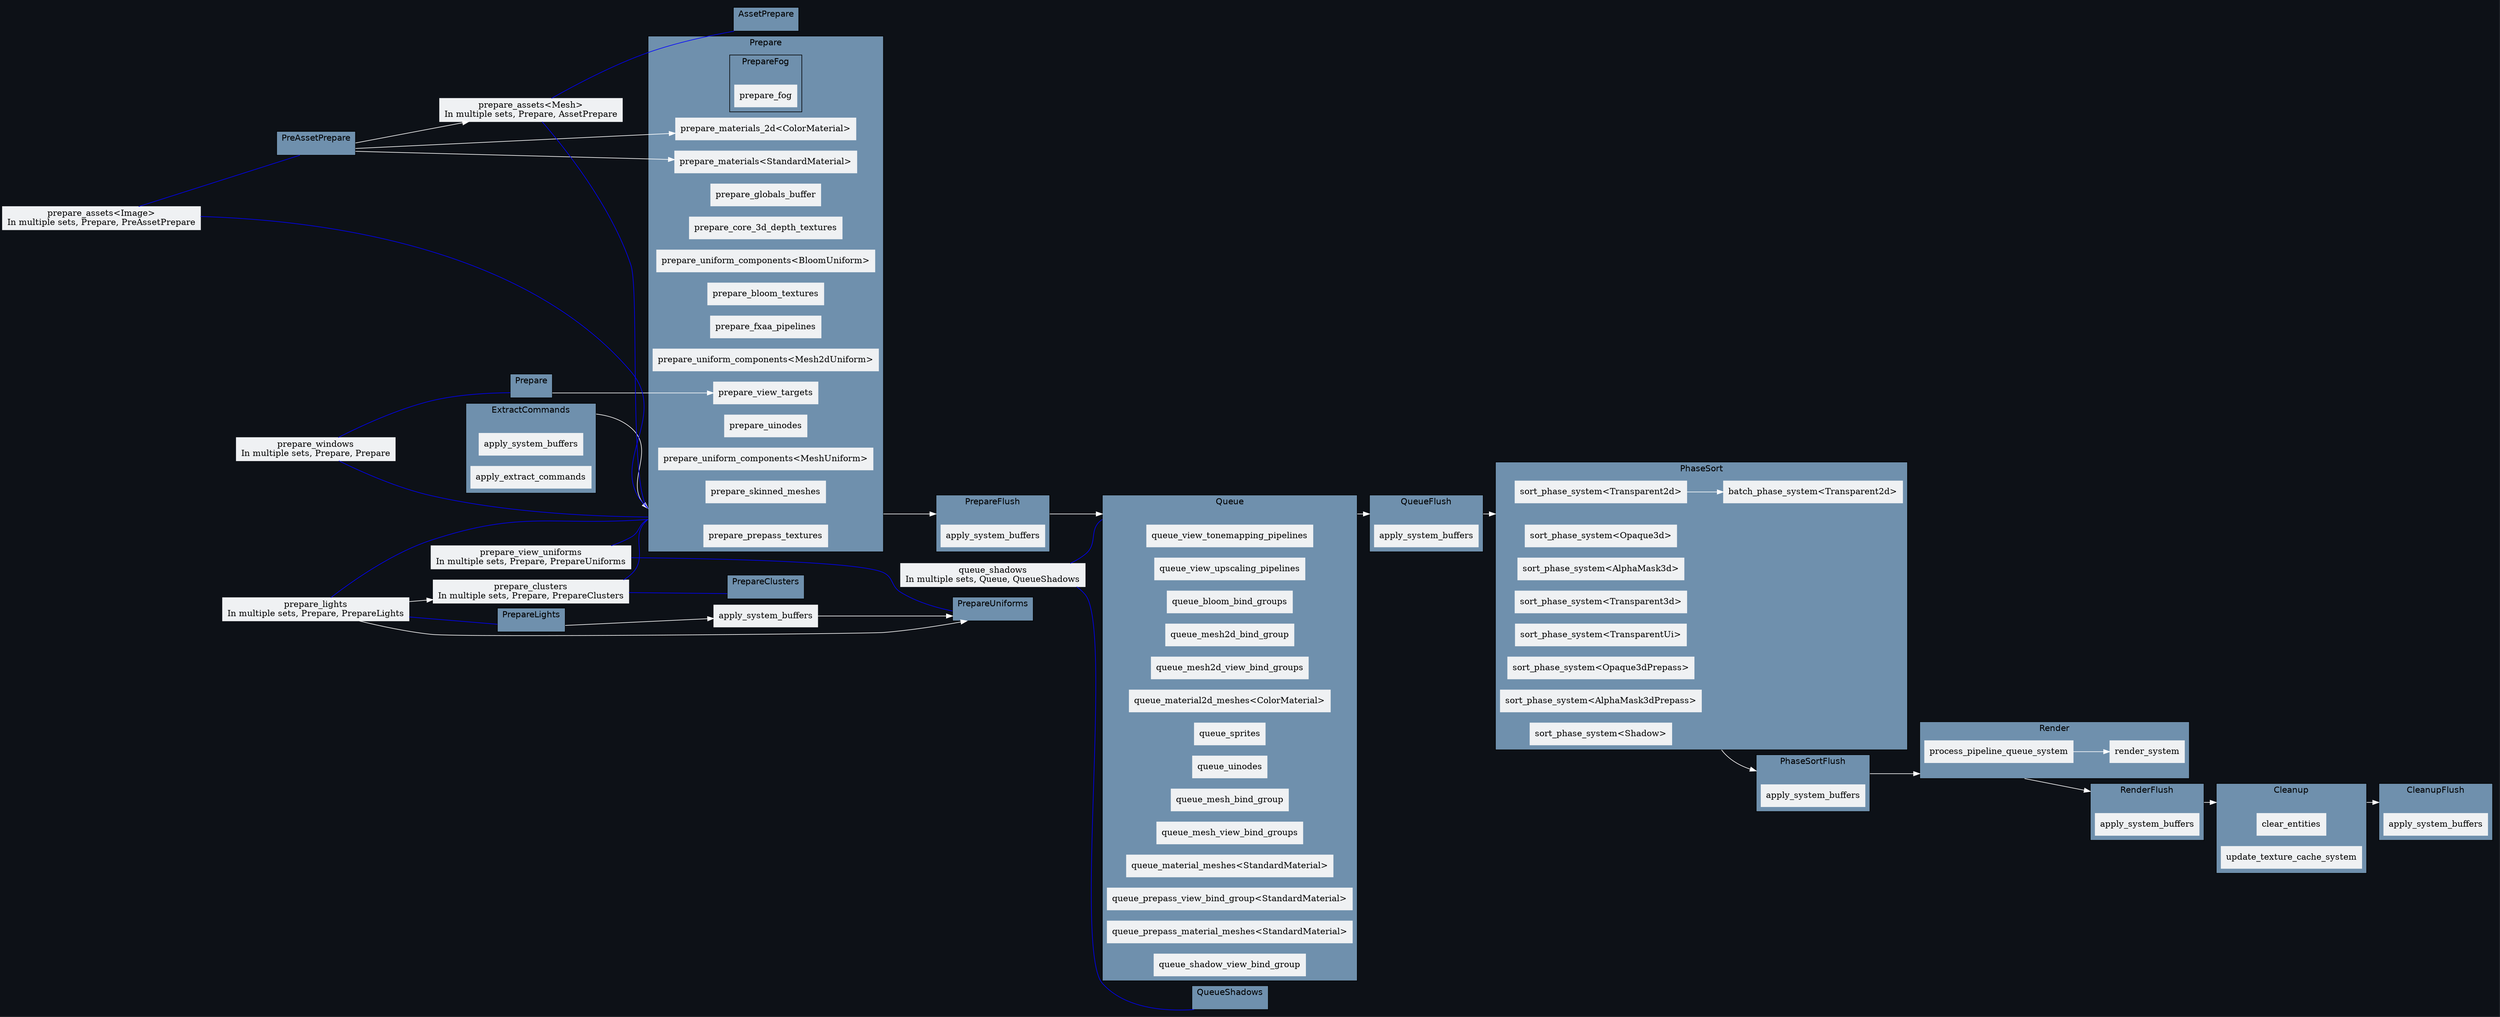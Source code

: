 digraph "schedule" {
	"compound"="true";
	"splines"="spline";
	"rankdir"="LR";
	"bgcolor"="#0d1117";
	"fontname"="Helvetica";
	node ["shape"="box", "style"="filled", "fillcolor"="#eff1f3", "color"="#eff1f3"];
	edge ["color"="white"];
	subgraph "clusternode_Set(1)" {
		"label"="ExtractCommands";
		"bgcolor"="#6f90ad";
		"set_marker_node_Set(1)" ["style"="invis", "label"="", "height"="0", "shape"="point"]
		"node_System(0)" ["label"="apply_system_buffers"]
		"node_System(6)" ["label"="apply_extract_commands"]
	}
	
	subgraph "clusternode_Set(2)" {
		"label"="PrepareFlush";
		"bgcolor"="#6f90ad";
		"set_marker_node_Set(2)" ["style"="invis", "label"="", "height"="0", "shape"="point"]
		"node_System(1)" ["label"="apply_system_buffers"]
	}
	
	subgraph "clusternode_Set(3)" {
		"label"="QueueFlush";
		"bgcolor"="#6f90ad";
		"set_marker_node_Set(3)" ["style"="invis", "label"="", "height"="0", "shape"="point"]
		"node_System(2)" ["label"="apply_system_buffers"]
	}
	
	subgraph "clusternode_Set(4)" {
		"label"="PhaseSortFlush";
		"bgcolor"="#6f90ad";
		"set_marker_node_Set(4)" ["style"="invis", "label"="", "height"="0", "shape"="point"]
		"node_System(3)" ["label"="apply_system_buffers"]
	}
	
	subgraph "clusternode_Set(5)" {
		"label"="RenderFlush";
		"bgcolor"="#6f90ad";
		"set_marker_node_Set(5)" ["style"="invis", "label"="", "height"="0", "shape"="point"]
		"node_System(4)" ["label"="apply_system_buffers"]
	}
	
	subgraph "clusternode_Set(6)" {
		"label"="CleanupFlush";
		"bgcolor"="#6f90ad";
		"set_marker_node_Set(6)" ["style"="invis", "label"="", "height"="0", "shape"="point"]
		"node_System(5)" ["label"="apply_system_buffers"]
	}
	
	subgraph "clusternode_Set(7)" {
		"label"="Prepare";
		"bgcolor"="#6f90ad";
		"set_marker_node_Set(7)" ["style"="invis", "label"="", "height"="0", "shape"="point"]
		subgraph "clusternode_Set(60)" {
			"label"="PrepareFog";
			"bgcolor"="#6f90ad";
			"set_marker_node_Set(60)" ["style"="invis", "label"="", "height"="0", "shape"="point"]
			"node_System(49)" ["label"="prepare_fog"]
		}
		
		"node_System(12)" ["label"="prepare_view_targets"]
		"node_System(14)" ["label"="prepare_globals_buffer"]
		"node_System(19)" ["label"="prepare_core_3d_depth_textures"]
		"node_System(25)" ["label"="prepare_uniform_components<BloomUniform>"]
		"node_System(26)" ["label"="prepare_bloom_textures"]
		"node_System(28)" ["label"="prepare_fxaa_pipelines"]
		"node_System(29)" ["label"="prepare_uniform_components<Mesh2dUniform>"]
		"node_System(32)" ["label"="prepare_materials_2d<ColorMaterial>"]
		"node_System(35)" ["label"="prepare_uinodes"]
		"node_System(38)" ["label"="prepare_uniform_components<MeshUniform>"]
		"node_System(39)" ["label"="prepare_skinned_meshes"]
		"node_System(42)" ["label"="prepare_materials<StandardMaterial>"]
		"node_System(44)" ["label"="prepare_prepass_textures"]
	}
	
	subgraph "clusternode_Set(8)" {
		"label"="Queue";
		"bgcolor"="#6f90ad";
		"set_marker_node_Set(8)" ["style"="invis", "label"="", "height"="0", "shape"="point"]
		"node_System(23)" ["label"="queue_view_tonemapping_pipelines"]
		"node_System(24)" ["label"="queue_view_upscaling_pipelines"]
		"node_System(27)" ["label"="queue_bloom_bind_groups"]
		"node_System(30)" ["label"="queue_mesh2d_bind_group"]
		"node_System(31)" ["label"="queue_mesh2d_view_bind_groups"]
		"node_System(33)" ["label"="queue_material2d_meshes<ColorMaterial>"]
		"node_System(34)" ["label"="queue_sprites"]
		"node_System(36)" ["label"="queue_uinodes"]
		"node_System(40)" ["label"="queue_mesh_bind_group"]
		"node_System(41)" ["label"="queue_mesh_view_bind_groups"]
		"node_System(43)" ["label"="queue_material_meshes<StandardMaterial>"]
		"node_System(45)" ["label"="queue_prepass_view_bind_group<StandardMaterial>"]
		"node_System(46)" ["label"="queue_prepass_material_meshes<StandardMaterial>"]
		"node_System(54)" ["label"="queue_shadow_view_bind_group"]
	}
	
	subgraph "clusternode_Set(9)" {
		"label"="PhaseSort";
		"bgcolor"="#6f90ad";
		"set_marker_node_Set(9)" ["style"="invis", "label"="", "height"="0", "shape"="point"]
		"node_System(17)" ["label"="sort_phase_system<Transparent2d>"]
		"node_System(18)" ["label"="batch_phase_system<Transparent2d>"]
		"node_System(20)" ["label"="sort_phase_system<Opaque3d>"]
		"node_System(21)" ["label"="sort_phase_system<AlphaMask3d>"]
		"node_System(22)" ["label"="sort_phase_system<Transparent3d>"]
		"node_System(37)" ["label"="sort_phase_system<TransparentUi>"]
		"node_System(47)" ["label"="sort_phase_system<Opaque3dPrepass>"]
		"node_System(48)" ["label"="sort_phase_system<AlphaMask3dPrepass>"]
		"node_System(55)" ["label"="sort_phase_system<Shadow>"]
	}
	
	subgraph "clusternode_Set(10)" {
		"label"="Render";
		"bgcolor"="#6f90ad";
		"set_marker_node_Set(10)" ["style"="invis", "label"="", "height"="0", "shape"="point"]
		"node_System(7)" ["label"="process_pipeline_queue_system"]
		"node_System(8)" ["label"="render_system"]
	}
	
	subgraph "clusternode_Set(11)" {
		"label"="Cleanup";
		"bgcolor"="#6f90ad";
		"set_marker_node_Set(11)" ["style"="invis", "label"="", "height"="0", "shape"="point"]
		"node_System(9)" ["label"="clear_entities"]
		"node_System(16)" ["label"="update_texture_cache_system"]
	}
	
	subgraph "clusternode_Set(17)" {
		"label"="Prepare";
		"bgcolor"="#6f90ad";
		"set_marker_node_Set(17)" ["style"="invis", "label"="", "height"="0", "shape"="point"]
	}
	
	subgraph "clusternode_Set(19)" {
		"label"="PrepareUniforms";
		"bgcolor"="#6f90ad";
		"set_marker_node_Set(19)" ["style"="invis", "label"="", "height"="0", "shape"="point"]
	}
	
	subgraph "clusternode_Set(22)" {
		"label"="AssetPrepare";
		"bgcolor"="#6f90ad";
		"set_marker_node_Set(22)" ["style"="invis", "label"="", "height"="0", "shape"="point"]
	}
	
	subgraph "clusternode_Set(23)" {
		"label"="PreAssetPrepare";
		"bgcolor"="#6f90ad";
		"set_marker_node_Set(23)" ["style"="invis", "label"="", "height"="0", "shape"="point"]
	}
	
	subgraph "clusternode_Set(62)" {
		"label"="PrepareLights";
		"bgcolor"="#6f90ad";
		"set_marker_node_Set(62)" ["style"="invis", "label"="", "height"="0", "shape"="point"]
	}
	
	subgraph "clusternode_Set(64)" {
		"label"="PrepareClusters";
		"bgcolor"="#6f90ad";
		"set_marker_node_Set(64)" ["style"="invis", "label"="", "height"="0", "shape"="point"]
	}
	
	subgraph "clusternode_Set(66)" {
		"label"="QueueShadows";
		"bgcolor"="#6f90ad";
		"set_marker_node_Set(66)" ["style"="invis", "label"="", "height"="0", "shape"="point"]
	}
	
	"node_System(51)" ["label"="apply_system_buffers"]
	"node_System(10)" -> "set_marker_node_Set(7)" ["dir"="none", "color"="blue", "lhead"="clusternode_Set(7)"]
	"node_System(10)" -> "set_marker_node_Set(17)" ["dir"="none", "color"="blue", "lhead"="clusternode_Set(17)"]
	"node_System(10)" ["label"="prepare_windows
In multiple sets, Prepare, Prepare"]
	"node_System(11)" -> "set_marker_node_Set(7)" ["dir"="none", "color"="blue", "lhead"="clusternode_Set(7)"]
	"node_System(11)" -> "set_marker_node_Set(19)" ["dir"="none", "color"="blue", "lhead"="clusternode_Set(19)"]
	"node_System(11)" ["label"="prepare_view_uniforms
In multiple sets, Prepare, PrepareUniforms"]
	"node_System(13)" -> "set_marker_node_Set(7)" ["dir"="none", "color"="blue", "lhead"="clusternode_Set(7)"]
	"node_System(13)" -> "set_marker_node_Set(22)" ["dir"="none", "color"="blue", "lhead"="clusternode_Set(22)"]
	"node_System(13)" ["label"="prepare_assets<Mesh>
In multiple sets, Prepare, AssetPrepare"]
	"node_System(15)" -> "set_marker_node_Set(7)" ["dir"="none", "color"="blue", "lhead"="clusternode_Set(7)"]
	"node_System(15)" -> "set_marker_node_Set(23)" ["dir"="none", "color"="blue", "lhead"="clusternode_Set(23)"]
	"node_System(15)" ["label"="prepare_assets<Image>
In multiple sets, Prepare, PreAssetPrepare"]
	"node_System(50)" -> "set_marker_node_Set(7)" ["dir"="none", "color"="blue", "lhead"="clusternode_Set(7)"]
	"node_System(50)" -> "set_marker_node_Set(62)" ["dir"="none", "color"="blue", "lhead"="clusternode_Set(62)"]
	"node_System(50)" ["label"="prepare_lights
In multiple sets, Prepare, PrepareLights"]
	"node_System(52)" -> "set_marker_node_Set(7)" ["dir"="none", "color"="blue", "lhead"="clusternode_Set(7)"]
	"node_System(52)" -> "set_marker_node_Set(64)" ["dir"="none", "color"="blue", "lhead"="clusternode_Set(64)"]
	"node_System(52)" ["label"="prepare_clusters
In multiple sets, Prepare, PrepareClusters"]
	"node_System(53)" -> "set_marker_node_Set(8)" ["dir"="none", "color"="blue", "lhead"="clusternode_Set(8)"]
	"node_System(53)" -> "set_marker_node_Set(66)" ["dir"="none", "color"="blue", "lhead"="clusternode_Set(66)"]
	"node_System(53)" ["label"="queue_shadows
In multiple sets, Queue, QueueShadows"]
	"set_marker_node_Set(1)" -> "set_marker_node_Set(7)" ["lhead"="clusternode_Set(7)", "ltail"="clusternode_Set(1)"]
	"set_marker_node_Set(7)" -> "set_marker_node_Set(2)" ["lhead"="clusternode_Set(2)", "ltail"="clusternode_Set(7)"]
	"set_marker_node_Set(2)" -> "set_marker_node_Set(8)" ["lhead"="clusternode_Set(8)", "ltail"="clusternode_Set(2)"]
	"set_marker_node_Set(8)" -> "set_marker_node_Set(3)" ["lhead"="clusternode_Set(3)", "ltail"="clusternode_Set(8)"]
	"set_marker_node_Set(3)" -> "set_marker_node_Set(9)" ["lhead"="clusternode_Set(9)", "ltail"="clusternode_Set(3)"]
	"set_marker_node_Set(9)" -> "set_marker_node_Set(4)" ["lhead"="clusternode_Set(4)", "ltail"="clusternode_Set(9)"]
	"set_marker_node_Set(4)" -> "set_marker_node_Set(10)" ["lhead"="clusternode_Set(10)", "ltail"="clusternode_Set(4)"]
	"set_marker_node_Set(10)" -> "set_marker_node_Set(5)" ["lhead"="clusternode_Set(5)", "ltail"="clusternode_Set(10)"]
	"set_marker_node_Set(5)" -> "set_marker_node_Set(11)" ["lhead"="clusternode_Set(11)", "ltail"="clusternode_Set(5)"]
	"set_marker_node_Set(11)" -> "set_marker_node_Set(6)" ["lhead"="clusternode_Set(6)", "ltail"="clusternode_Set(11)"]
	"node_System(7)" -> "node_System(8)" ["lhead"="", "ltail"=""]
	"set_marker_node_Set(17)" -> "node_System(12)" ["lhead"="", "ltail"="clusternode_Set(17)"]
	"set_marker_node_Set(23)" -> "node_System(13)" ["lhead"="", "ltail"="clusternode_Set(23)"]
	"node_System(17)" -> "node_System(18)" ["lhead"="", "ltail"=""]
	"set_marker_node_Set(23)" -> "node_System(32)" ["lhead"="", "ltail"="clusternode_Set(23)"]
	"set_marker_node_Set(23)" -> "node_System(42)" ["lhead"="", "ltail"="clusternode_Set(23)"]
	"node_System(50)" -> "set_marker_node_Set(19)" ["lhead"="clusternode_Set(19)", "ltail"=""]
	"set_marker_node_Set(62)" -> "node_System(51)" ["lhead"="", "ltail"="clusternode_Set(62)"]
	"node_System(51)" -> "set_marker_node_Set(19)" ["lhead"="clusternode_Set(19)", "ltail"=""]
	"node_System(50)" -> "node_System(52)" ["lhead"="", "ltail"=""]
}
